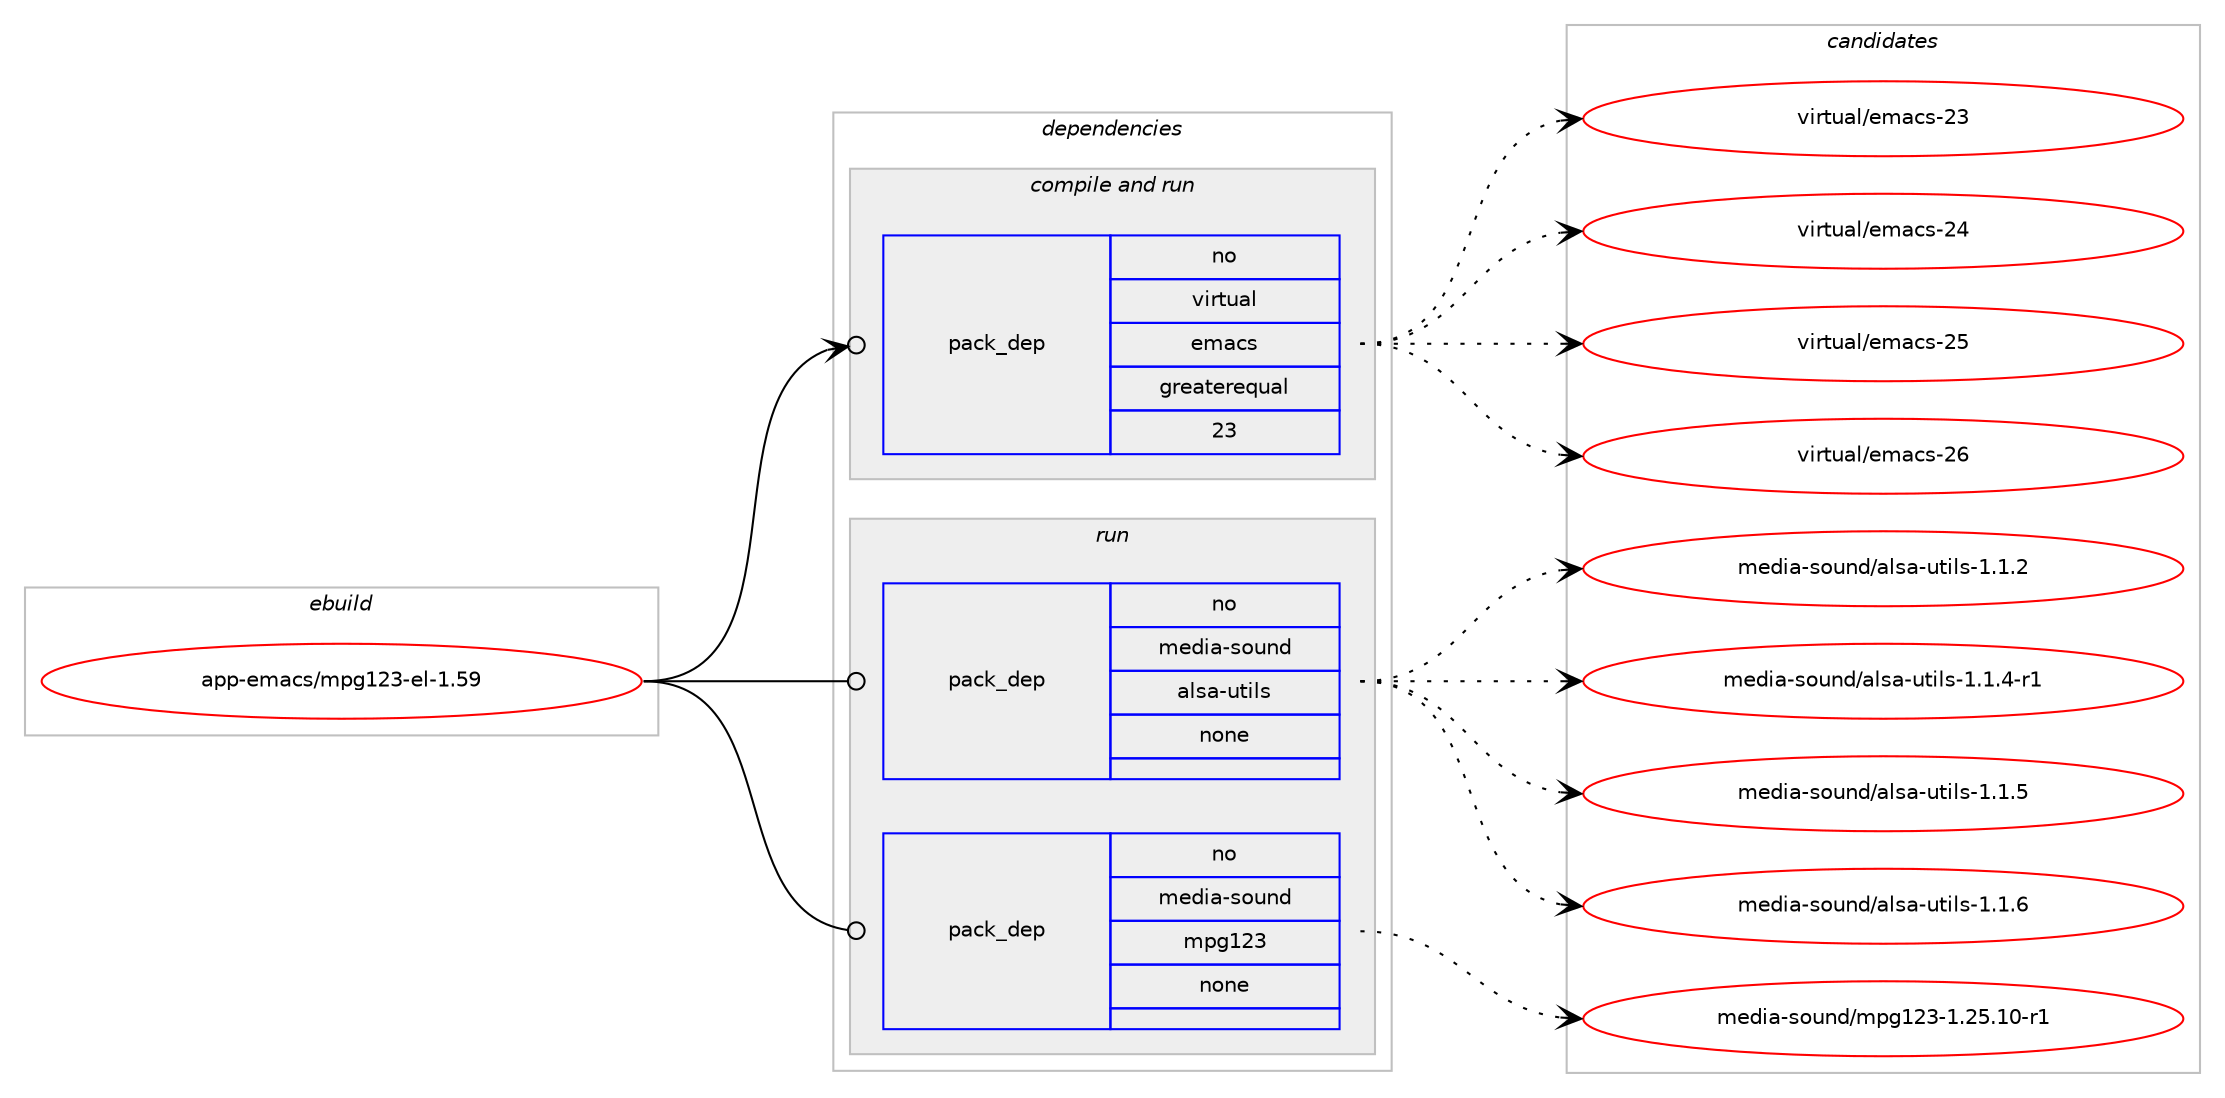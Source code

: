 digraph prolog {

# *************
# Graph options
# *************

newrank=true;
concentrate=true;
compound=true;
graph [rankdir=LR,fontname=Helvetica,fontsize=10,ranksep=1.5];#, ranksep=2.5, nodesep=0.2];
edge  [arrowhead=vee];
node  [fontname=Helvetica,fontsize=10];

# **********
# The ebuild
# **********

subgraph cluster_leftcol {
color=gray;
rank=same;
label=<<i>ebuild</i>>;
id [label="app-emacs/mpg123-el-1.59", color=red, width=4, href="../app-emacs/mpg123-el-1.59.svg"];
}

# ****************
# The dependencies
# ****************

subgraph cluster_midcol {
color=gray;
label=<<i>dependencies</i>>;
subgraph cluster_compile {
fillcolor="#eeeeee";
style=filled;
label=<<i>compile</i>>;
}
subgraph cluster_compileandrun {
fillcolor="#eeeeee";
style=filled;
label=<<i>compile and run</i>>;
subgraph pack3049 {
dependency4120 [label=<<TABLE BORDER="0" CELLBORDER="1" CELLSPACING="0" CELLPADDING="4" WIDTH="220"><TR><TD ROWSPAN="6" CELLPADDING="30">pack_dep</TD></TR><TR><TD WIDTH="110">no</TD></TR><TR><TD>virtual</TD></TR><TR><TD>emacs</TD></TR><TR><TD>greaterequal</TD></TR><TR><TD>23</TD></TR></TABLE>>, shape=none, color=blue];
}
id:e -> dependency4120:w [weight=20,style="solid",arrowhead="odotvee"];
}
subgraph cluster_run {
fillcolor="#eeeeee";
style=filled;
label=<<i>run</i>>;
subgraph pack3050 {
dependency4121 [label=<<TABLE BORDER="0" CELLBORDER="1" CELLSPACING="0" CELLPADDING="4" WIDTH="220"><TR><TD ROWSPAN="6" CELLPADDING="30">pack_dep</TD></TR><TR><TD WIDTH="110">no</TD></TR><TR><TD>media-sound</TD></TR><TR><TD>alsa-utils</TD></TR><TR><TD>none</TD></TR><TR><TD></TD></TR></TABLE>>, shape=none, color=blue];
}
id:e -> dependency4121:w [weight=20,style="solid",arrowhead="odot"];
subgraph pack3051 {
dependency4122 [label=<<TABLE BORDER="0" CELLBORDER="1" CELLSPACING="0" CELLPADDING="4" WIDTH="220"><TR><TD ROWSPAN="6" CELLPADDING="30">pack_dep</TD></TR><TR><TD WIDTH="110">no</TD></TR><TR><TD>media-sound</TD></TR><TR><TD>mpg123</TD></TR><TR><TD>none</TD></TR><TR><TD></TD></TR></TABLE>>, shape=none, color=blue];
}
id:e -> dependency4122:w [weight=20,style="solid",arrowhead="odot"];
}
}

# **************
# The candidates
# **************

subgraph cluster_choices {
rank=same;
color=gray;
label=<<i>candidates</i>>;

subgraph choice3049 {
color=black;
nodesep=1;
choice11810511411611797108471011099799115455051 [label="virtual/emacs-23", color=red, width=4,href="../virtual/emacs-23.svg"];
choice11810511411611797108471011099799115455052 [label="virtual/emacs-24", color=red, width=4,href="../virtual/emacs-24.svg"];
choice11810511411611797108471011099799115455053 [label="virtual/emacs-25", color=red, width=4,href="../virtual/emacs-25.svg"];
choice11810511411611797108471011099799115455054 [label="virtual/emacs-26", color=red, width=4,href="../virtual/emacs-26.svg"];
dependency4120:e -> choice11810511411611797108471011099799115455051:w [style=dotted,weight="100"];
dependency4120:e -> choice11810511411611797108471011099799115455052:w [style=dotted,weight="100"];
dependency4120:e -> choice11810511411611797108471011099799115455053:w [style=dotted,weight="100"];
dependency4120:e -> choice11810511411611797108471011099799115455054:w [style=dotted,weight="100"];
}
subgraph choice3050 {
color=black;
nodesep=1;
choice109101100105974511511111711010047971081159745117116105108115454946494650 [label="media-sound/alsa-utils-1.1.2", color=red, width=4,href="../media-sound/alsa-utils-1.1.2.svg"];
choice1091011001059745115111117110100479710811597451171161051081154549464946524511449 [label="media-sound/alsa-utils-1.1.4-r1", color=red, width=4,href="../media-sound/alsa-utils-1.1.4-r1.svg"];
choice109101100105974511511111711010047971081159745117116105108115454946494653 [label="media-sound/alsa-utils-1.1.5", color=red, width=4,href="../media-sound/alsa-utils-1.1.5.svg"];
choice109101100105974511511111711010047971081159745117116105108115454946494654 [label="media-sound/alsa-utils-1.1.6", color=red, width=4,href="../media-sound/alsa-utils-1.1.6.svg"];
dependency4121:e -> choice109101100105974511511111711010047971081159745117116105108115454946494650:w [style=dotted,weight="100"];
dependency4121:e -> choice1091011001059745115111117110100479710811597451171161051081154549464946524511449:w [style=dotted,weight="100"];
dependency4121:e -> choice109101100105974511511111711010047971081159745117116105108115454946494653:w [style=dotted,weight="100"];
dependency4121:e -> choice109101100105974511511111711010047971081159745117116105108115454946494654:w [style=dotted,weight="100"];
}
subgraph choice3051 {
color=black;
nodesep=1;
choice10910110010597451151111171101004710911210349505145494650534649484511449 [label="media-sound/mpg123-1.25.10-r1", color=red, width=4,href="../media-sound/mpg123-1.25.10-r1.svg"];
dependency4122:e -> choice10910110010597451151111171101004710911210349505145494650534649484511449:w [style=dotted,weight="100"];
}
}

}
